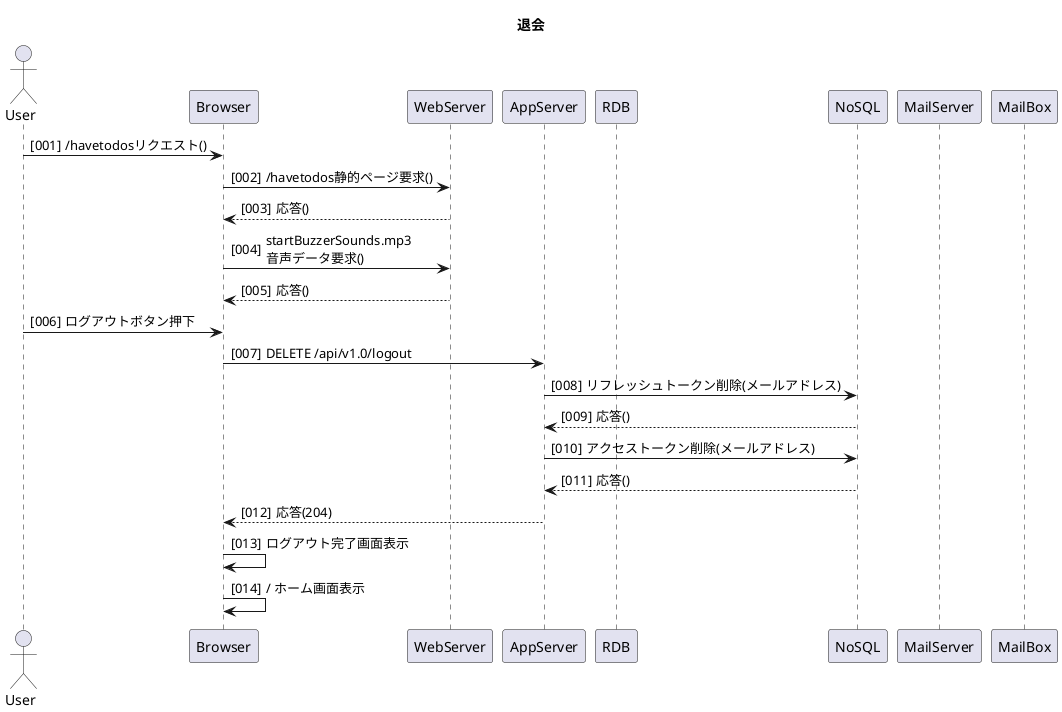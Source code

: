 @startuml 退会
autonumber "[000]"
title 退会

actor User
participant Browser
participant WebServer
participant AppServer
participant RDB
participant NoSQL
participant MailServer
participant MailBox
!pragma teoz true

User -> Browser: /havetodosリクエスト()
Browser -> WebServer: /havetodos静的ページ要求()
WebServer --> Browser: 応答()
Browser -> WebServer: startBuzzerSounds.mp3\n音声データ要求()
WebServer --> Browser: 応答()

User -> Browser: ログアウトボタン押下
Browser -> AppServer: DELETE /api/v1.0/logout

AppServer -> NoSQL: リフレッシュトークン削除(メールアドレス)
NoSQL --> AppServer: 応答()
AppServer -> NoSQL: アクセストークン削除(メールアドレス)
NoSQL --> AppServer: 応答()

AppServer --> Browser: 応答(204)
Browser -> Browser: ログアウト完了画面表示
Browser -> Browser: / ホーム画面表示

@enduml